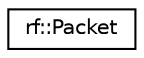 digraph "Graphical Class Hierarchy"
{
  edge [fontname="Helvetica",fontsize="10",labelfontname="Helvetica",labelfontsize="10"];
  node [fontname="Helvetica",fontsize="10",shape=record];
  rankdir="LR";
  Node0 [label="rf::Packet",height=0.2,width=0.4,color="black", fillcolor="white", style="filled",URL="$classrf_1_1_packet.html",tooltip="Interaction packet class, simplifies transmitting interactions. "];
}
